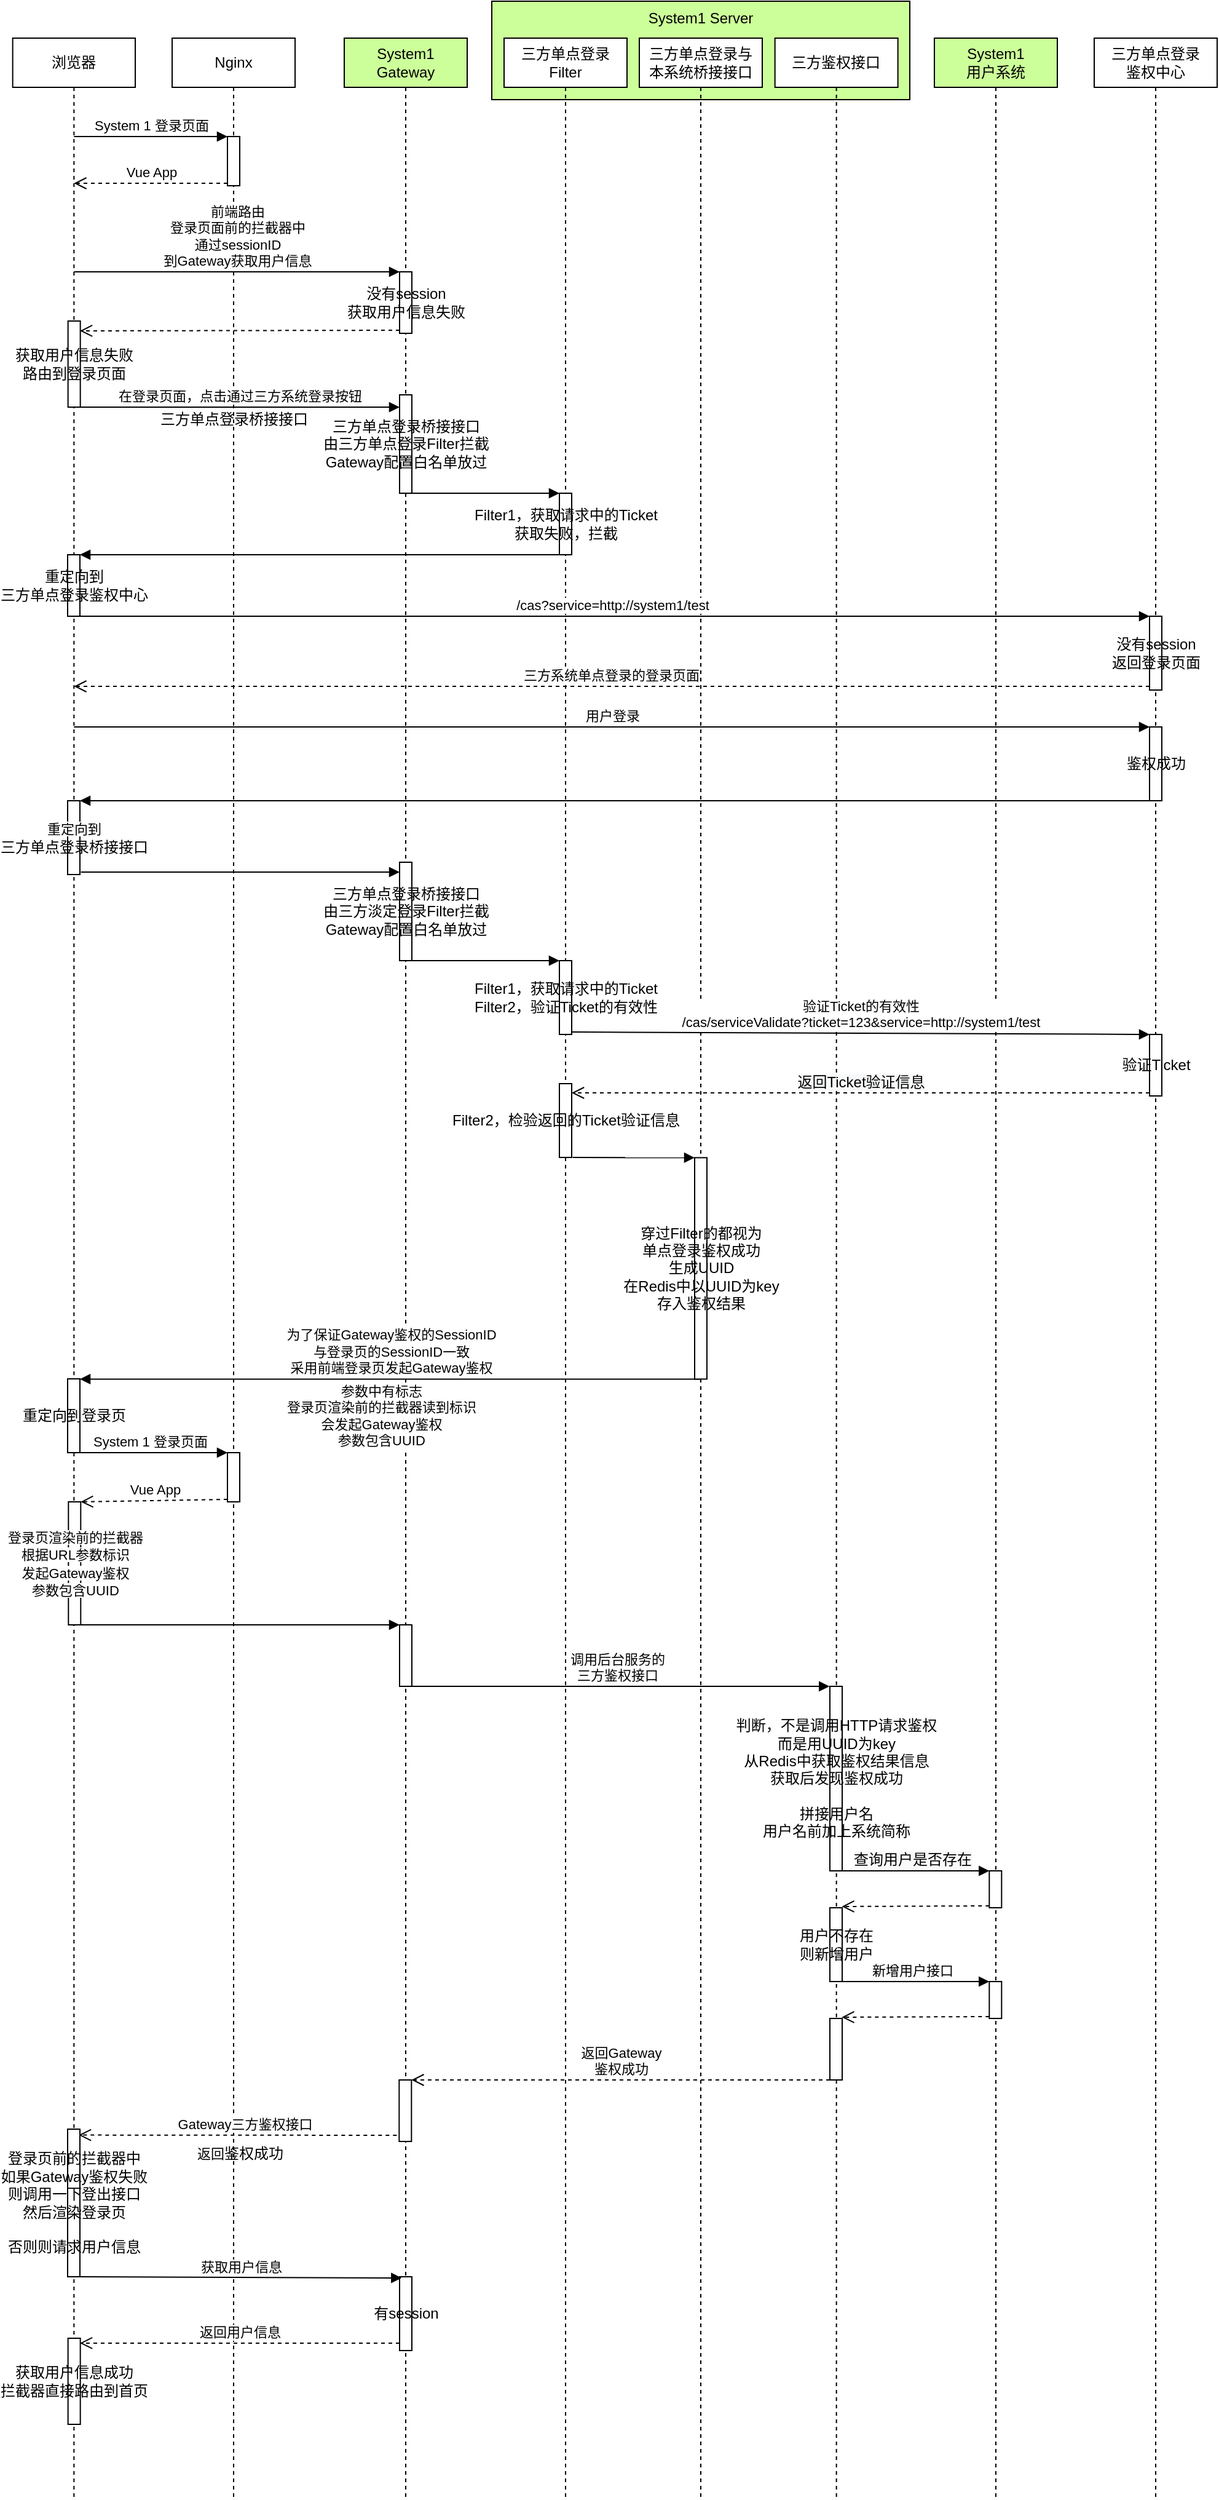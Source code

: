 <mxfile version="14.4.7" type="github">
  <diagram id="dh1iSAnI9LNPIimuFHRk" name="第 1 页">
    <mxGraphModel dx="1102" dy="1723" grid="1" gridSize="10" guides="1" tooltips="1" connect="1" arrows="1" fold="1" page="1" pageScale="1" pageWidth="827" pageHeight="1169" math="0" shadow="0">
      <root>
        <mxCell id="0" />
        <mxCell id="1" parent="0" />
        <mxCell id="u6yMv0zxOhqang4DAun9-123" value="" style="html=1;verticalAlign=bottom;endArrow=open;dashed=1;endSize=8;exitX=0;exitY=0.95;" parent="1" source="u6yMv0zxOhqang4DAun9-121" edge="1">
          <mxGeometry relative="1" as="geometry">
            <mxPoint x="744.67" y="1579" as="targetPoint" />
          </mxGeometry>
        </mxCell>
        <mxCell id="u6yMv0zxOhqang4DAun9-3" value="System1 Server" style="rounded=0;whiteSpace=wrap;html=1;verticalAlign=top;fillColor=#CCFF99;" parent="1" vertex="1">
          <mxGeometry x="460" y="-60" width="340" height="80" as="geometry" />
        </mxCell>
        <mxCell id="Or9v4SIIAj_S2g1zX2Sr-3" value="浏览器" style="shape=umlLifeline;perimeter=lifelinePerimeter;whiteSpace=wrap;html=1;container=0;collapsible=0;recursiveResize=0;outlineConnect=0;" parent="1" vertex="1">
          <mxGeometry x="70.33" y="-30" width="99.67" height="2000" as="geometry" />
        </mxCell>
        <mxCell id="Or9v4SIIAj_S2g1zX2Sr-7" value="Nginx" style="shape=umlLifeline;perimeter=lifelinePerimeter;whiteSpace=wrap;html=1;container=0;collapsible=0;recursiveResize=0;outlineConnect=0;" parent="1" vertex="1">
          <mxGeometry x="200" y="-30" width="100" height="2000" as="geometry" />
        </mxCell>
        <mxCell id="Or9v4SIIAj_S2g1zX2Sr-8" value="三方单点登录&lt;br&gt;Filter" style="shape=umlLifeline;perimeter=lifelinePerimeter;whiteSpace=wrap;html=1;container=0;collapsible=0;recursiveResize=0;outlineConnect=0;" parent="1" vertex="1">
          <mxGeometry x="470" y="-30" width="100" height="2000" as="geometry" />
        </mxCell>
        <mxCell id="Or9v4SIIAj_S2g1zX2Sr-9" value="三方单点登录与&lt;br&gt;本系统桥接接口" style="shape=umlLifeline;perimeter=lifelinePerimeter;whiteSpace=wrap;html=1;container=0;collapsible=0;recursiveResize=0;outlineConnect=0;" parent="1" vertex="1">
          <mxGeometry x="580" y="-30" width="100" height="2000" as="geometry" />
        </mxCell>
        <mxCell id="Or9v4SIIAj_S2g1zX2Sr-10" value="三方单点登录&lt;br&gt;鉴权中心" style="shape=umlLifeline;perimeter=lifelinePerimeter;whiteSpace=wrap;html=1;container=0;collapsible=0;recursiveResize=0;outlineConnect=0;" parent="1" vertex="1">
          <mxGeometry x="950" y="-30" width="100" height="2000" as="geometry" />
        </mxCell>
        <mxCell id="u6yMv0zxOhqang4DAun9-16" value="在登录页面，点击通过三方系统登录按钮" style="html=1;verticalAlign=bottom;endArrow=block;" parent="1" edge="1">
          <mxGeometry relative="1" as="geometry">
            <mxPoint x="125" y="270" as="sourcePoint" />
            <mxPoint x="385" y="270" as="targetPoint" />
          </mxGeometry>
        </mxCell>
        <mxCell id="u6yMv0zxOhqang4DAun9-19" value="三方单点登录桥接接口" style="text;html=1;align=center;verticalAlign=middle;resizable=0;points=[];autosize=1;" parent="1" vertex="1">
          <mxGeometry x="180" y="270" width="140" height="20" as="geometry" />
        </mxCell>
        <mxCell id="u6yMv0zxOhqang4DAun9-21" value="" style="html=1;verticalAlign=bottom;endArrow=block;entryX=1;entryY=0;" parent="1" source="Or9v4SIIAj_S2g1zX2Sr-8" target="u6yMv0zxOhqang4DAun9-20" edge="1">
          <mxGeometry relative="1" as="geometry">
            <mxPoint x="185" y="380" as="sourcePoint" />
          </mxGeometry>
        </mxCell>
        <mxCell id="u6yMv0zxOhqang4DAun9-24" value="/cas?service=http://system1/test" style="html=1;verticalAlign=bottom;endArrow=block;entryX=0;entryY=0;" parent="1" source="Or9v4SIIAj_S2g1zX2Sr-3" target="u6yMv0zxOhqang4DAun9-23" edge="1">
          <mxGeometry relative="1" as="geometry">
            <mxPoint x="565" y="440" as="sourcePoint" />
          </mxGeometry>
        </mxCell>
        <mxCell id="u6yMv0zxOhqang4DAun9-25" value="三方系统单点登录的登录页面" style="html=1;verticalAlign=bottom;endArrow=open;dashed=1;endSize=8;exitX=0;exitY=0.95;" parent="1" source="u6yMv0zxOhqang4DAun9-23" target="Or9v4SIIAj_S2g1zX2Sr-3" edge="1">
          <mxGeometry relative="1" as="geometry">
            <mxPoint x="565" y="516" as="targetPoint" />
          </mxGeometry>
        </mxCell>
        <mxCell id="u6yMv0zxOhqang4DAun9-28" value="用户登录" style="html=1;verticalAlign=bottom;endArrow=block;entryX=0;entryY=0;" parent="1" source="Or9v4SIIAj_S2g1zX2Sr-3" target="u6yMv0zxOhqang4DAun9-27" edge="1">
          <mxGeometry relative="1" as="geometry">
            <mxPoint x="565" y="550" as="sourcePoint" />
          </mxGeometry>
        </mxCell>
        <mxCell id="u6yMv0zxOhqang4DAun9-49" value="" style="html=1;verticalAlign=bottom;endArrow=block;entryX=1;entryY=0;" parent="1" source="Or9v4SIIAj_S2g1zX2Sr-10" target="u6yMv0zxOhqang4DAun9-48" edge="1">
          <mxGeometry relative="1" as="geometry">
            <mxPoint x="185" y="630" as="sourcePoint" />
          </mxGeometry>
        </mxCell>
        <mxCell id="u6yMv0zxOhqang4DAun9-53" value="System1&lt;br&gt;Gateway" style="shape=umlLifeline;perimeter=lifelinePerimeter;whiteSpace=wrap;html=1;container=0;collapsible=0;recursiveResize=0;outlineConnect=0;fillColor=#CCFF99;" parent="1" vertex="1">
          <mxGeometry x="340" y="-30" width="100" height="2000" as="geometry" />
        </mxCell>
        <mxCell id="u6yMv0zxOhqang4DAun9-59" value="三方鉴权接口" style="shape=umlLifeline;perimeter=lifelinePerimeter;whiteSpace=wrap;html=1;container=0;collapsible=0;recursiveResize=0;outlineConnect=0;" parent="1" vertex="1">
          <mxGeometry x="690.33" y="-30" width="100" height="2000" as="geometry" />
        </mxCell>
        <mxCell id="u6yMv0zxOhqang4DAun9-81" value="" style="html=1;verticalAlign=bottom;endArrow=block;exitX=1.083;exitY=0.967;exitDx=0;exitDy=0;exitPerimeter=0;" parent="1" source="u6yMv0zxOhqang4DAun9-48" edge="1">
          <mxGeometry relative="1" as="geometry">
            <mxPoint x="305" y="690" as="sourcePoint" />
            <mxPoint x="385" y="648" as="targetPoint" />
          </mxGeometry>
        </mxCell>
        <mxCell id="u6yMv0zxOhqang4DAun9-84" value="" style="html=1;verticalAlign=bottom;endArrow=block;entryX=0;entryY=0;exitX=1.083;exitY=0.996;exitDx=0;exitDy=0;exitPerimeter=0;" parent="1" target="u6yMv0zxOhqang4DAun9-83" edge="1">
          <mxGeometry relative="1" as="geometry">
            <mxPoint x="525.83" y="880.0" as="sourcePoint" />
          </mxGeometry>
        </mxCell>
        <mxCell id="u6yMv0zxOhqang4DAun9-87" value="为了保证Gateway鉴权的SessionID&lt;br&gt;与登录页的SessionID一致&lt;br&gt;采用前端登录页发起Gateway鉴权" style="html=1;verticalAlign=bottom;endArrow=block;" parent="1" target="5QezqIRn7u9YzMCtvwNX-1" edge="1">
          <mxGeometry relative="1" as="geometry">
            <mxPoint x="630" y="1060.2" as="sourcePoint" />
            <mxPoint x="395" y="1060.2" as="targetPoint" />
          </mxGeometry>
        </mxCell>
        <mxCell id="u6yMv0zxOhqang4DAun9-92" value="参数中有标志&lt;br&gt;登录页渲染前的拦截器读到标识&lt;br&gt;会发起Gateway鉴权&lt;br&gt;参数包含UUID" style="edgeLabel;html=1;align=center;verticalAlign=middle;resizable=0;points=[];" parent="u6yMv0zxOhqang4DAun9-87" vertex="1" connectable="0">
          <mxGeometry x="0.156" y="-2" relative="1" as="geometry">
            <mxPoint x="32" y="31.8" as="offset" />
          </mxGeometry>
        </mxCell>
        <mxCell id="u6yMv0zxOhqang4DAun9-90" value="调用后台服务的&lt;br&gt;三方鉴权接口" style="html=1;verticalAlign=bottom;endArrow=block;" parent="1" edge="1">
          <mxGeometry relative="1" as="geometry">
            <mxPoint x="389.17" y="1310" as="sourcePoint" />
            <mxPoint x="734.67" y="1310" as="targetPoint" />
          </mxGeometry>
        </mxCell>
        <mxCell id="u6yMv0zxOhqang4DAun9-105" value="System1&lt;br&gt;用户系统" style="shape=umlLifeline;perimeter=lifelinePerimeter;whiteSpace=wrap;html=1;container=0;collapsible=0;recursiveResize=0;outlineConnect=0;fillColor=#CCFF99;" parent="1" vertex="1">
          <mxGeometry x="820" y="-30" width="100" height="2000" as="geometry" />
        </mxCell>
        <mxCell id="u6yMv0zxOhqang4DAun9-114" value="&lt;span style=&quot;font-size: 12px ; background-color: rgb(248 , 249 , 250)&quot;&gt;查询用户是否存在&lt;/span&gt;" style="html=1;verticalAlign=bottom;endArrow=block;entryX=0;entryY=0;" parent="1" target="u6yMv0zxOhqang4DAun9-113" edge="1">
          <mxGeometry relative="1" as="geometry">
            <mxPoint x="739.67" y="1460" as="sourcePoint" />
          </mxGeometry>
        </mxCell>
        <mxCell id="u6yMv0zxOhqang4DAun9-122" value="新增用户接口" style="html=1;verticalAlign=bottom;endArrow=block;entryX=0;entryY=0;" parent="1" target="u6yMv0zxOhqang4DAun9-121" edge="1">
          <mxGeometry relative="1" as="geometry">
            <mxPoint x="739.67" y="1550" as="sourcePoint" />
          </mxGeometry>
        </mxCell>
        <mxCell id="u6yMv0zxOhqang4DAun9-115" value="" style="html=1;verticalAlign=bottom;endArrow=open;dashed=1;endSize=8;exitX=0;exitY=0.95;" parent="1" source="u6yMv0zxOhqang4DAun9-113" edge="1">
          <mxGeometry relative="1" as="geometry">
            <mxPoint x="744.67" y="1489" as="targetPoint" />
          </mxGeometry>
        </mxCell>
        <mxCell id="u6yMv0zxOhqang4DAun9-139" value="Gateway三方鉴权接口" style="html=1;verticalAlign=bottom;endArrow=open;dashed=1;endSize=8;exitX=1;exitY=0.9;exitDx=0;exitDy=0;exitPerimeter=0;entryX=0.9;entryY=0.04;entryDx=0;entryDy=0;entryPerimeter=0;" parent="1" source="u6yMv0zxOhqang4DAun9-137" target="tfi55ZKblpoJ1w2pQm7T-1" edge="1">
          <mxGeometry relative="1" as="geometry">
            <mxPoint x="609.67" y="1668" as="targetPoint" />
            <mxPoint x="409.67" y="1668" as="sourcePoint" />
          </mxGeometry>
        </mxCell>
        <mxCell id="u6yMv0zxOhqang4DAun9-143" value="&lt;span style=&quot;font-size: 11px ; background-color: rgb(255 , 255 , 255)&quot;&gt;返回&lt;/span&gt;鉴权成功" style="text;html=1;align=center;verticalAlign=middle;resizable=0;points=[];autosize=1;" parent="1" vertex="1">
          <mxGeometry x="210.0" y="1680" width="90" height="20" as="geometry" />
        </mxCell>
        <mxCell id="u6yMv0zxOhqang4DAun9-20" value="重定向到&lt;br&gt;三方单点登录鉴权中心" style="html=1;points=[];perimeter=orthogonalPerimeter;" parent="1" vertex="1">
          <mxGeometry x="115" y="390" width="10" height="50" as="geometry" />
        </mxCell>
        <mxCell id="u6yMv0zxOhqang4DAun9-48" value="&lt;span style=&quot;font-size: 11px ; background-color: rgb(255 , 255 , 255)&quot;&gt;重定向到&lt;br&gt;&lt;/span&gt;三方单点登录桥接接口&lt;span style=&quot;font-size: 11px ; background-color: rgb(255 , 255 , 255)&quot;&gt;&lt;br&gt;&lt;/span&gt;" style="html=1;points=[];perimeter=orthogonalPerimeter;" parent="1" vertex="1">
          <mxGeometry x="115" y="590" width="10" height="60" as="geometry" />
        </mxCell>
        <mxCell id="u6yMv0zxOhqang4DAun9-80" value="Filter1，获取请求中的Ticket&lt;br&gt;Filter2，验证Ticket的有效性" style="html=1;points=[];perimeter=orthogonalPerimeter;fillColor=#FFFFFF;" parent="1" vertex="1">
          <mxGeometry x="515" y="720" width="10" height="60" as="geometry" />
        </mxCell>
        <mxCell id="u6yMv0zxOhqang4DAun9-83" value="穿过Filter的都视为&lt;br&gt;单点登录鉴权成功&lt;br&gt;生成UUID&lt;br&gt;在Redis中以UUID为key&lt;br&gt;存入鉴权结果" style="html=1;points=[];perimeter=orthogonalPerimeter;fillColor=#FFFFFF;" parent="1" vertex="1">
          <mxGeometry x="625" y="880.2" width="10" height="180" as="geometry" />
        </mxCell>
        <mxCell id="u6yMv0zxOhqang4DAun9-89" value="判断，不是调用HTTP请求鉴权&lt;br&gt;而是用UUID为key&lt;br&gt;从Redis中获取鉴权结果信息&lt;br&gt;获取后发现鉴权成功&lt;br&gt;&lt;br&gt;拼接用户名&lt;br&gt;用户名前加上系统简称" style="html=1;points=[];perimeter=orthogonalPerimeter;fillColor=#FFFFFF;" parent="1" vertex="1">
          <mxGeometry x="735" y="1310" width="10" height="150" as="geometry" />
        </mxCell>
        <mxCell id="u6yMv0zxOhqang4DAun9-116" value="用户不存在&lt;br&gt;则新增用户" style="html=1;points=[];perimeter=orthogonalPerimeter;fillColor=#FFFFFF;" parent="1" vertex="1">
          <mxGeometry x="735" y="1490" width="10" height="60" as="geometry" />
        </mxCell>
        <mxCell id="u6yMv0zxOhqang4DAun9-134" value="" style="html=1;points=[];perimeter=orthogonalPerimeter;fillColor=#FFFFFF;" parent="1" vertex="1">
          <mxGeometry x="735" y="1580" width="10" height="50" as="geometry" />
        </mxCell>
        <mxCell id="u6yMv0zxOhqang4DAun9-136" value="返回Gateway&lt;br&gt;鉴权成功" style="html=1;verticalAlign=bottom;endArrow=open;dashed=1;endSize=8;" parent="1" source="u6yMv0zxOhqang4DAun9-134" target="u6yMv0zxOhqang4DAun9-137" edge="1">
          <mxGeometry x="699.67" y="470" as="geometry">
            <mxPoint x="419.67" y="1637" as="targetPoint" />
            <mxPoint x="689.67" y="1637" as="sourcePoint" />
          </mxGeometry>
        </mxCell>
        <mxCell id="u6yMv0zxOhqang4DAun9-137" value="" style="html=1;points=[];perimeter=orthogonalPerimeter;fillColor=#FFFFFF;" parent="1" vertex="1">
          <mxGeometry x="384.67" y="1630" width="10" height="50" as="geometry" />
        </mxCell>
        <mxCell id="u6yMv0zxOhqang4DAun9-113" value="" style="html=1;points=[];perimeter=orthogonalPerimeter;fillColor=#FFFFFF;" parent="1" vertex="1">
          <mxGeometry x="864.67" y="1460" width="10" height="30" as="geometry" />
        </mxCell>
        <mxCell id="u6yMv0zxOhqang4DAun9-121" value="" style="html=1;points=[];perimeter=orthogonalPerimeter;fillColor=#FFFFFF;" parent="1" vertex="1">
          <mxGeometry x="864.67" y="1550" width="10" height="30" as="geometry" />
        </mxCell>
        <mxCell id="u6yMv0zxOhqang4DAun9-23" value="没有session&lt;br&gt;返回登录页面" style="html=1;points=[];perimeter=orthogonalPerimeter;" parent="1" vertex="1">
          <mxGeometry x="995" y="440" width="10" height="60" as="geometry" />
        </mxCell>
        <mxCell id="u6yMv0zxOhqang4DAun9-27" value="鉴权成功" style="html=1;points=[];perimeter=orthogonalPerimeter;" parent="1" vertex="1">
          <mxGeometry x="995" y="530" width="10" height="60" as="geometry" />
        </mxCell>
        <mxCell id="8rMJmTV3KKsouPYQTct0-5" value="" style="html=1;points=[];perimeter=orthogonalPerimeter;" parent="1" vertex="1">
          <mxGeometry x="245" y="50" width="10" height="40" as="geometry" />
        </mxCell>
        <mxCell id="8rMJmTV3KKsouPYQTct0-6" value="System 1 登录页面" style="html=1;verticalAlign=bottom;endArrow=block;entryX=0;entryY=0;" parent="1" source="Or9v4SIIAj_S2g1zX2Sr-3" target="8rMJmTV3KKsouPYQTct0-5" edge="1">
          <mxGeometry relative="1" as="geometry">
            <mxPoint x="175" y="50" as="sourcePoint" />
          </mxGeometry>
        </mxCell>
        <mxCell id="8rMJmTV3KKsouPYQTct0-7" value="Vue App" style="html=1;verticalAlign=bottom;endArrow=open;dashed=1;endSize=8;exitX=0;exitY=0.95;" parent="1" source="8rMJmTV3KKsouPYQTct0-5" target="Or9v4SIIAj_S2g1zX2Sr-3" edge="1">
          <mxGeometry relative="1" as="geometry">
            <mxPoint x="175" y="126" as="targetPoint" />
          </mxGeometry>
        </mxCell>
        <mxCell id="8rMJmTV3KKsouPYQTct0-8" value="没有session&lt;br&gt;获取用户信息失败" style="html=1;points=[];perimeter=orthogonalPerimeter;" parent="1" vertex="1">
          <mxGeometry x="385" y="160" width="10" height="50" as="geometry" />
        </mxCell>
        <mxCell id="8rMJmTV3KKsouPYQTct0-9" value="前端路由&lt;br&gt;登录页面前的拦截器中&lt;br&gt;通过sessionID&lt;br&gt;到Gateway获取用户信息" style="html=1;verticalAlign=bottom;endArrow=block;entryX=0;entryY=0;" parent="1" source="Or9v4SIIAj_S2g1zX2Sr-3" target="8rMJmTV3KKsouPYQTct0-8" edge="1">
          <mxGeometry relative="1" as="geometry">
            <mxPoint x="665" y="90" as="sourcePoint" />
          </mxGeometry>
        </mxCell>
        <mxCell id="8rMJmTV3KKsouPYQTct0-10" value="" style="html=1;verticalAlign=bottom;endArrow=open;dashed=1;endSize=8;exitX=0;exitY=0.95;" parent="1" source="8rMJmTV3KKsouPYQTct0-8" edge="1">
          <mxGeometry relative="1" as="geometry">
            <mxPoint x="125" y="208" as="targetPoint" />
          </mxGeometry>
        </mxCell>
        <mxCell id="8rMJmTV3KKsouPYQTct0-11" value="获取用户信息失败&lt;br&gt;路由到登录页面" style="html=1;points=[];perimeter=orthogonalPerimeter;" parent="1" vertex="1">
          <mxGeometry x="115.33" y="200" width="10" height="70" as="geometry" />
        </mxCell>
        <mxCell id="8rMJmTV3KKsouPYQTct0-25" value="有session" style="html=1;points=[];perimeter=orthogonalPerimeter;" parent="1" vertex="1">
          <mxGeometry x="385.0" y="1790.0" width="10" height="60" as="geometry" />
        </mxCell>
        <mxCell id="8rMJmTV3KKsouPYQTct0-26" value="获取用户信息" style="html=1;verticalAlign=bottom;endArrow=block;entryX=0.167;entryY=0.017;entryDx=0;entryDy=0;entryPerimeter=0;exitX=1;exitY=1;exitDx=0;exitDy=0;exitPerimeter=0;" parent="1" source="tfi55ZKblpoJ1w2pQm7T-1" target="8rMJmTV3KKsouPYQTct0-25" edge="1">
          <mxGeometry relative="1" as="geometry">
            <mxPoint x="170" y="1791.2" as="sourcePoint" />
            <mxPoint x="670" y="1790.0" as="targetPoint" />
          </mxGeometry>
        </mxCell>
        <mxCell id="8rMJmTV3KKsouPYQTct0-27" value="返回用户信息" style="html=1;verticalAlign=bottom;endArrow=open;dashed=1;endSize=8;entryX=0.967;entryY=0.057;entryDx=0;entryDy=0;entryPerimeter=0;" parent="1" source="8rMJmTV3KKsouPYQTct0-25" target="8rMJmTV3KKsouPYQTct0-28" edge="1">
          <mxGeometry relative="1" as="geometry">
            <mxPoint x="160" y="1843.0" as="targetPoint" />
            <mxPoint x="720" y="1844.0" as="sourcePoint" />
          </mxGeometry>
        </mxCell>
        <mxCell id="8rMJmTV3KKsouPYQTct0-28" value="获取用户信息成功&lt;br&gt;拦截器直接路由到首页" style="html=1;points=[];perimeter=orthogonalPerimeter;" parent="1" vertex="1">
          <mxGeometry x="115.33" y="1840.0" width="10" height="70" as="geometry" />
        </mxCell>
        <mxCell id="tfi55ZKblpoJ1w2pQm7T-1" value="登录页前的拦截器中&lt;br&gt;如果Gateway鉴权失败&lt;br&gt;则调用一下登出接口&lt;br&gt;然后渲染登录页&lt;br&gt;&lt;br&gt;否则则请求用户信息" style="html=1;points=[];perimeter=orthogonalPerimeter;" parent="1" vertex="1">
          <mxGeometry x="115" y="1670" width="10" height="120" as="geometry" />
        </mxCell>
        <mxCell id="3CqKeIGA3ldGCkDwYFLd-2" value="三方单点登录桥接接口&lt;br&gt;由三方单点登录Filter拦截&lt;br&gt;Gateway配置白名单放过" style="html=1;points=[];perimeter=orthogonalPerimeter;" parent="1" vertex="1">
          <mxGeometry x="385" y="260" width="10" height="80" as="geometry" />
        </mxCell>
        <mxCell id="3CqKeIGA3ldGCkDwYFLd-6" value="" style="html=1;verticalAlign=bottom;endArrow=block;entryX=0;entryY=0;" parent="1" source="u6yMv0zxOhqang4DAun9-15" edge="1">
          <mxGeometry relative="1" as="geometry">
            <mxPoint x="455" y="340" as="sourcePoint" />
            <mxPoint x="525" y="340" as="targetPoint" />
          </mxGeometry>
        </mxCell>
        <mxCell id="3CqKeIGA3ldGCkDwYFLd-9" value="三方单点登录桥接接口&lt;br&gt;由三方淡定登录Filter拦截&lt;br&gt;Gateway配置白名单放过" style="html=1;points=[];perimeter=orthogonalPerimeter;" parent="1" vertex="1">
          <mxGeometry x="385" y="640" width="10" height="80" as="geometry" />
        </mxCell>
        <mxCell id="3CqKeIGA3ldGCkDwYFLd-11" value="" style="html=1;verticalAlign=bottom;endArrow=block;entryX=0;entryY=0;" parent="1" source="u6yMv0zxOhqang4DAun9-53" edge="1">
          <mxGeometry relative="1" as="geometry">
            <mxPoint x="455" y="720" as="sourcePoint" />
            <mxPoint x="515" y="720" as="targetPoint" />
          </mxGeometry>
        </mxCell>
        <mxCell id="u6yMv0zxOhqang4DAun9-15" value="Filter1，获取请求中的Ticket&lt;br&gt;获取失败，拦截" style="html=1;points=[];perimeter=orthogonalPerimeter;" parent="1" vertex="1">
          <mxGeometry x="515" y="340" width="10" height="50" as="geometry" />
        </mxCell>
        <mxCell id="3CqKeIGA3ldGCkDwYFLd-13" value="" style="html=1;verticalAlign=bottom;endArrow=block;entryX=0;entryY=0;" parent="1" source="u6yMv0zxOhqang4DAun9-53" target="u6yMv0zxOhqang4DAun9-15" edge="1">
          <mxGeometry relative="1" as="geometry">
            <mxPoint x="389.5" y="340" as="sourcePoint" />
            <mxPoint x="525" y="340" as="targetPoint" />
          </mxGeometry>
        </mxCell>
        <mxCell id="yCwKrxc6vqiMpQ9KjseP-1" value="验证Ticket" style="html=1;points=[];perimeter=orthogonalPerimeter;" parent="1" vertex="1">
          <mxGeometry x="995" y="780" width="10" height="50" as="geometry" />
        </mxCell>
        <mxCell id="yCwKrxc6vqiMpQ9KjseP-2" value="验证Ticket的有效性&lt;br&gt;&lt;span style=&quot;font-size: 11px&quot;&gt;/cas/serviceValidate?&lt;/span&gt;&lt;span style=&quot;font-size: 11px&quot;&gt;ticket=123&amp;amp;service=http://system1/test&lt;/span&gt;" style="html=1;verticalAlign=bottom;endArrow=block;entryX=0;entryY=0;exitX=1;exitY=0.967;exitDx=0;exitDy=0;exitPerimeter=0;" parent="1" source="u6yMv0zxOhqang4DAun9-80" target="yCwKrxc6vqiMpQ9KjseP-1" edge="1">
          <mxGeometry relative="1" as="geometry">
            <mxPoint x="925" y="780" as="sourcePoint" />
          </mxGeometry>
        </mxCell>
        <mxCell id="yCwKrxc6vqiMpQ9KjseP-3" value="&lt;span style=&quot;font-size: 12px ; background-color: rgb(248 , 249 , 250)&quot;&gt;返回Ticket验证信息&lt;/span&gt;" style="html=1;verticalAlign=bottom;endArrow=open;dashed=1;endSize=8;exitX=0;exitY=0.95;" parent="1" source="yCwKrxc6vqiMpQ9KjseP-1" target="yCwKrxc6vqiMpQ9KjseP-6" edge="1">
          <mxGeometry relative="1" as="geometry">
            <mxPoint x="925" y="856" as="targetPoint" />
          </mxGeometry>
        </mxCell>
        <mxCell id="yCwKrxc6vqiMpQ9KjseP-6" value="Filter2，检验返回的Ticket验证信息" style="html=1;points=[];perimeter=orthogonalPerimeter;" parent="1" vertex="1">
          <mxGeometry x="515" y="820" width="10" height="60" as="geometry" />
        </mxCell>
        <mxCell id="5QezqIRn7u9YzMCtvwNX-1" value="重定向到登录页" style="html=1;points=[];perimeter=orthogonalPerimeter;" parent="1" vertex="1">
          <mxGeometry x="115" y="1060" width="10" height="60" as="geometry" />
        </mxCell>
        <mxCell id="5QezqIRn7u9YzMCtvwNX-7" value="" style="html=1;points=[];perimeter=orthogonalPerimeter;" parent="1" vertex="1">
          <mxGeometry x="245" y="1120" width="10" height="40" as="geometry" />
        </mxCell>
        <mxCell id="5QezqIRn7u9YzMCtvwNX-8" value="System 1 登录页面" style="html=1;verticalAlign=bottom;endArrow=block;entryX=0;entryY=0;" parent="1" target="5QezqIRn7u9YzMCtvwNX-7" edge="1">
          <mxGeometry relative="1" as="geometry">
            <mxPoint x="119.665" y="1120" as="sourcePoint" />
          </mxGeometry>
        </mxCell>
        <mxCell id="5QezqIRn7u9YzMCtvwNX-9" value="Vue App" style="html=1;verticalAlign=bottom;endArrow=open;dashed=1;endSize=8;exitX=0;exitY=0.95;" parent="1" source="5QezqIRn7u9YzMCtvwNX-7" target="5QezqIRn7u9YzMCtvwNX-10" edge="1">
          <mxGeometry relative="1" as="geometry">
            <mxPoint x="140" y="1158" as="targetPoint" />
          </mxGeometry>
        </mxCell>
        <mxCell id="5QezqIRn7u9YzMCtvwNX-10" value="&lt;span style=&quot;font-size: 11px ; background-color: rgb(255 , 255 , 255)&quot;&gt;登录页渲染前的拦截器&lt;br&gt;根据URL参数标识&lt;/span&gt;&lt;br style=&quot;font-size: 11px&quot;&gt;&lt;span style=&quot;font-size: 11px ; background-color: rgb(255 , 255 , 255)&quot;&gt;发起Gateway鉴权&lt;/span&gt;&lt;br style=&quot;font-size: 11px&quot;&gt;&lt;span style=&quot;font-size: 11px ; background-color: rgb(255 , 255 , 255)&quot;&gt;参数包含UUID&lt;/span&gt;" style="html=1;points=[];perimeter=orthogonalPerimeter;" parent="1" vertex="1">
          <mxGeometry x="115.66" y="1160" width="10" height="100" as="geometry" />
        </mxCell>
        <mxCell id="5QezqIRn7u9YzMCtvwNX-16" value="" style="html=1;points=[];perimeter=orthogonalPerimeter;" parent="1" vertex="1">
          <mxGeometry x="385" y="1260" width="10" height="50" as="geometry" />
        </mxCell>
        <mxCell id="5QezqIRn7u9YzMCtvwNX-17" value="" style="html=1;verticalAlign=bottom;endArrow=block;entryX=0;entryY=0;" parent="1" source="5QezqIRn7u9YzMCtvwNX-10" target="5QezqIRn7u9YzMCtvwNX-16" edge="1">
          <mxGeometry relative="1" as="geometry">
            <mxPoint x="190" y="1260" as="sourcePoint" />
          </mxGeometry>
        </mxCell>
      </root>
    </mxGraphModel>
  </diagram>
</mxfile>
